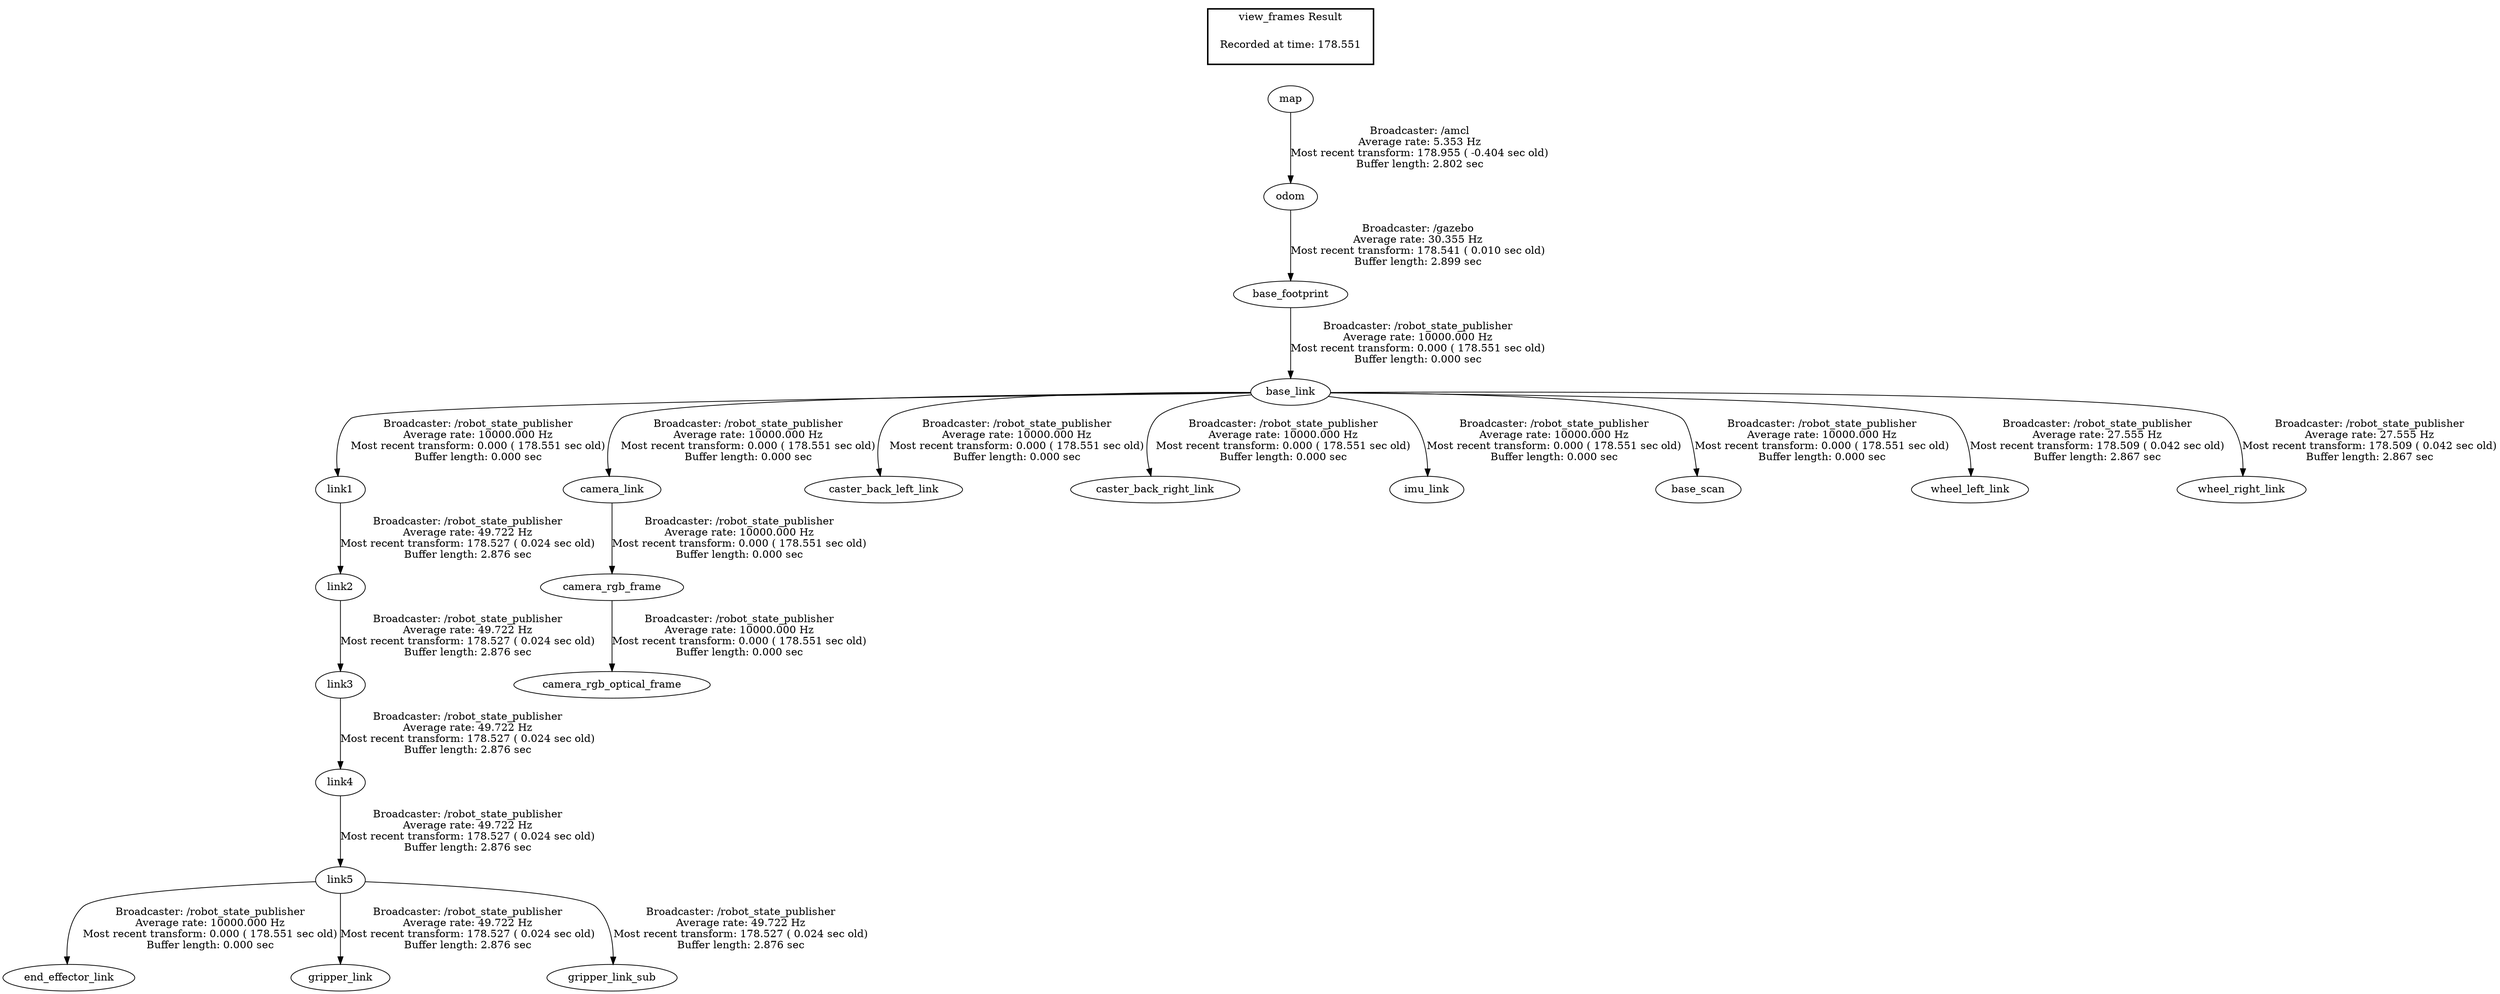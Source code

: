 digraph G {
"base_link" -> "link1"[label="Broadcaster: /robot_state_publisher\nAverage rate: 10000.000 Hz\nMost recent transform: 0.000 ( 178.551 sec old)\nBuffer length: 0.000 sec\n"];
"base_footprint" -> "base_link"[label="Broadcaster: /robot_state_publisher\nAverage rate: 10000.000 Hz\nMost recent transform: 0.000 ( 178.551 sec old)\nBuffer length: 0.000 sec\n"];
"odom" -> "base_footprint"[label="Broadcaster: /gazebo\nAverage rate: 30.355 Hz\nMost recent transform: 178.541 ( 0.010 sec old)\nBuffer length: 2.899 sec\n"];
"base_link" -> "camera_link"[label="Broadcaster: /robot_state_publisher\nAverage rate: 10000.000 Hz\nMost recent transform: 0.000 ( 178.551 sec old)\nBuffer length: 0.000 sec\n"];
"camera_link" -> "camera_rgb_frame"[label="Broadcaster: /robot_state_publisher\nAverage rate: 10000.000 Hz\nMost recent transform: 0.000 ( 178.551 sec old)\nBuffer length: 0.000 sec\n"];
"camera_rgb_frame" -> "camera_rgb_optical_frame"[label="Broadcaster: /robot_state_publisher\nAverage rate: 10000.000 Hz\nMost recent transform: 0.000 ( 178.551 sec old)\nBuffer length: 0.000 sec\n"];
"base_link" -> "caster_back_left_link"[label="Broadcaster: /robot_state_publisher\nAverage rate: 10000.000 Hz\nMost recent transform: 0.000 ( 178.551 sec old)\nBuffer length: 0.000 sec\n"];
"base_link" -> "caster_back_right_link"[label="Broadcaster: /robot_state_publisher\nAverage rate: 10000.000 Hz\nMost recent transform: 0.000 ( 178.551 sec old)\nBuffer length: 0.000 sec\n"];
"link5" -> "end_effector_link"[label="Broadcaster: /robot_state_publisher\nAverage rate: 10000.000 Hz\nMost recent transform: 0.000 ( 178.551 sec old)\nBuffer length: 0.000 sec\n"];
"link4" -> "link5"[label="Broadcaster: /robot_state_publisher\nAverage rate: 49.722 Hz\nMost recent transform: 178.527 ( 0.024 sec old)\nBuffer length: 2.876 sec\n"];
"base_link" -> "imu_link"[label="Broadcaster: /robot_state_publisher\nAverage rate: 10000.000 Hz\nMost recent transform: 0.000 ( 178.551 sec old)\nBuffer length: 0.000 sec\n"];
"base_link" -> "base_scan"[label="Broadcaster: /robot_state_publisher\nAverage rate: 10000.000 Hz\nMost recent transform: 0.000 ( 178.551 sec old)\nBuffer length: 0.000 sec\n"];
"base_link" -> "wheel_left_link"[label="Broadcaster: /robot_state_publisher\nAverage rate: 27.555 Hz\nMost recent transform: 178.509 ( 0.042 sec old)\nBuffer length: 2.867 sec\n"];
"base_link" -> "wheel_right_link"[label="Broadcaster: /robot_state_publisher\nAverage rate: 27.555 Hz\nMost recent transform: 178.509 ( 0.042 sec old)\nBuffer length: 2.867 sec\n"];
"map" -> "odom"[label="Broadcaster: /amcl\nAverage rate: 5.353 Hz\nMost recent transform: 178.955 ( -0.404 sec old)\nBuffer length: 2.802 sec\n"];
"link5" -> "gripper_link"[label="Broadcaster: /robot_state_publisher\nAverage rate: 49.722 Hz\nMost recent transform: 178.527 ( 0.024 sec old)\nBuffer length: 2.876 sec\n"];
"link5" -> "gripper_link_sub"[label="Broadcaster: /robot_state_publisher\nAverage rate: 49.722 Hz\nMost recent transform: 178.527 ( 0.024 sec old)\nBuffer length: 2.876 sec\n"];
"link1" -> "link2"[label="Broadcaster: /robot_state_publisher\nAverage rate: 49.722 Hz\nMost recent transform: 178.527 ( 0.024 sec old)\nBuffer length: 2.876 sec\n"];
"link2" -> "link3"[label="Broadcaster: /robot_state_publisher\nAverage rate: 49.722 Hz\nMost recent transform: 178.527 ( 0.024 sec old)\nBuffer length: 2.876 sec\n"];
"link3" -> "link4"[label="Broadcaster: /robot_state_publisher\nAverage rate: 49.722 Hz\nMost recent transform: 178.527 ( 0.024 sec old)\nBuffer length: 2.876 sec\n"];
edge [style=invis];
 subgraph cluster_legend { style=bold; color=black; label ="view_frames Result";
"Recorded at time: 178.551"[ shape=plaintext ] ;
 }->"map";
}